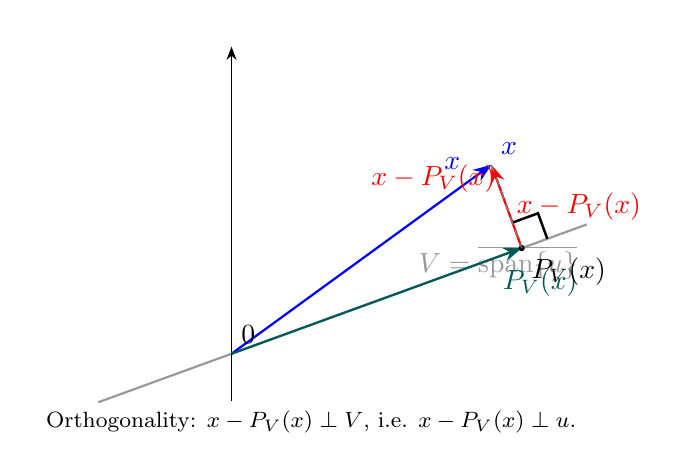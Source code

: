% projeksjon.tikz
% TikZ illustration of orthogonal projection P_V(x) in a (finite-dimensional) visualization of a Hilbert space.
\usetikzlibrary{calc,arrows.meta}
\begin{tikzpicture}[scale=1.5,>=Stealth]
    % Parameters
    \def\x{2.2} \def\y{1.6}        % coordinates of x
    \def\ang{20}                  % direction of the subspace V = span{u} (degrees)
    \pgfmathsetmacro{\s}{\x*cos(\ang)+\y*sin(\ang)} % scalar projection x·u
    \pgfmathsetmacro{\a}{0.23}    % size for right-angle marker

    % Key points
    \coordinate (O) at (0,0);
    \coordinate (x) at (\x,\y);
    \coordinate (p) at ({\s*cos(\ang)},{\s*sin(\ang)}); % projection P_V(x)
    \coordinate (u) at ({cos(\ang)},{sin(\ang)});
    \coordinate (perp) at ({-sin(\ang)},{cos(\ang)});

    % Extended subspace line (V)
    \draw[thick, color=gray!80] ($(O)-1.2*(u)$) -- ($(O)+3.2*(u)$);
    \node[above right, color=gray!80] at ($(O)+1.6*(u)$) {$V=\overline{\operatorname{span}\{u\}}$};

    % Axes
    \draw[->] (0,-0.4) -- (0,2.6) node[above] {};

    % Vectors
    \draw[->, thick, color=blue] (O) -- (x) node[pos=0.92, above left] {$x$};
    \draw[->, thick, color=teal!70!black] (O) -- (p) node[pos=0.9, below right] {$P_V(x)$};
    \draw[->, thick, color=red] (p) -- (x) node[midway, right] {$x-P_V(x)$};

    % Projection foot marker (right angle)
    \coordinate (pa) at ($(p)+\a*(u)$);
    \coordinate (pb) at ($(p)+\a*(perp)$);
    \coordinate (pc) at ($(p)+\a*(u)+\a*(perp)$);
    \draw[fill=black] (p) circle (0.6pt);
    \draw[line width=0.9pt] (pa) -- (pc) -- (pb);

    % Labels and small annotations
    \node[anchor=south west] at (O) {$0$};
    \node[below right] at (p) {$P_V(x)$};
    \node[above right, text=blue] at (x) {$x$};
    \node[above left, text=red] at ($(p)!0.55!(x)$) {$x-P_V(x)$};

    % Optional dotted helper: perpendicular hint
    \draw[densely dashed, gray] (x) -- (p);

    % Small caption-like note
    \node[below left, font=\footnotesize] at (3.0, -0.4) {Orthogonality: $x-P_V(x) \perp V$, i.e. $x-P_V(x)\perp u$.};

\end{tikzpicture}